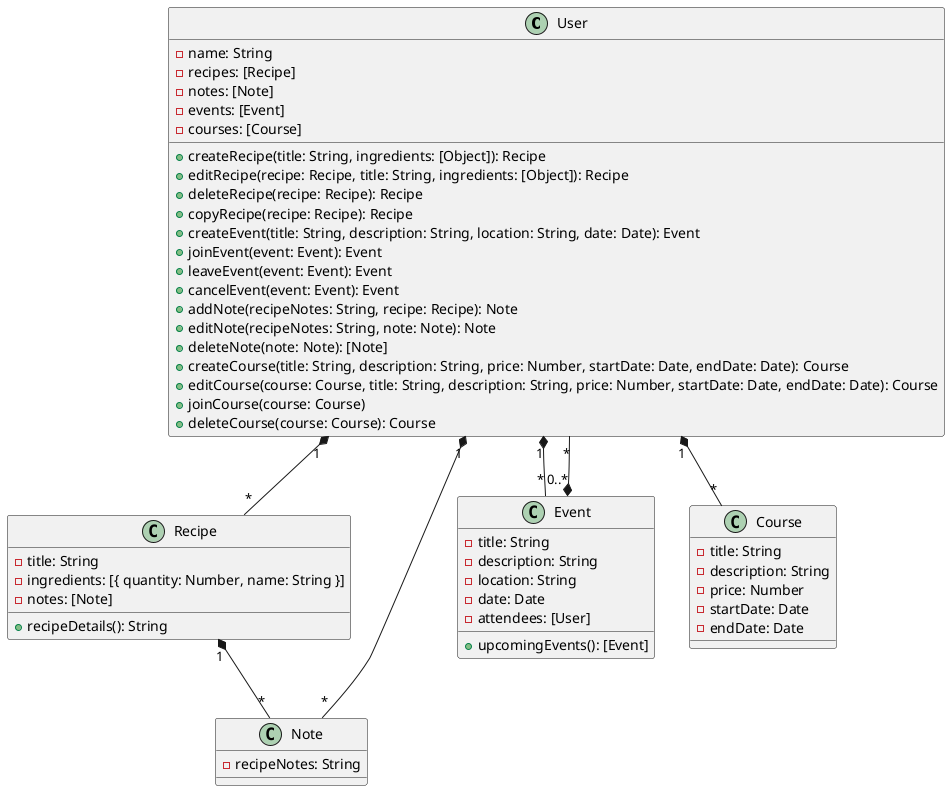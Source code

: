 @startuml
class User {
  - name: String
  - recipes: [Recipe]
  - notes: [Note]
  - events: [Event]
  - courses: [Course]
  + createRecipe(title: String, ingredients: [Object]): Recipe
  + editRecipe(recipe: Recipe, title: String, ingredients: [Object]): Recipe
  + deleteRecipe(recipe: Recipe): Recipe
  + copyRecipe(recipe: Recipe): Recipe
  + createEvent(title: String, description: String, location: String, date: Date): Event
  + joinEvent(event: Event): Event
  + leaveEvent(event: Event): Event
  + cancelEvent(event: Event): Event
  + addNote(recipeNotes: String, recipe: Recipe): Note
  + editNote(recipeNotes: String, note: Note): Note
  + deleteNote(note: Note): [Note]
  + createCourse(title: String, description: String, price: Number, startDate: Date, endDate: Date): Course
  + editCourse(course: Course, title: String, description: String, price: Number, startDate: Date, endDate: Date): Course
  + joinCourse(course: Course)
  + deleteCourse(course: Course): Course
}

class Recipe {
  - title: String
  - ingredients: [{ quantity: Number, name: String }]
  - notes: [Note]
  + recipeDetails(): String
}

class Note {
  - recipeNotes: String
}

class Event {
  - title: String
  - description: String
  - location: String
  - date: Date
  - attendees: [User]
  + upcomingEvents(): [Event]
}

class Course {
  - title: String
  - description: String
  - price: Number
  - startDate: Date
  - endDate: Date
}

User "1" *-- "*" Recipe
User "1" *-- "*" Note
User "1" *-- "*" Event
User "1" *-- "*" Course
Recipe "1" *-- "*" Note
Event "0..*" *-- "*" User
@enduml
